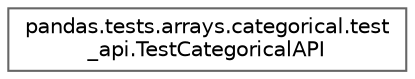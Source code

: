 digraph "Graphical Class Hierarchy"
{
 // LATEX_PDF_SIZE
  bgcolor="transparent";
  edge [fontname=Helvetica,fontsize=10,labelfontname=Helvetica,labelfontsize=10];
  node [fontname=Helvetica,fontsize=10,shape=box,height=0.2,width=0.4];
  rankdir="LR";
  Node0 [id="Node000000",label="pandas.tests.arrays.categorical.test\l_api.TestCategoricalAPI",height=0.2,width=0.4,color="grey40", fillcolor="white", style="filled",URL="$d4/d40/classpandas_1_1tests_1_1arrays_1_1categorical_1_1test__api_1_1TestCategoricalAPI.html",tooltip=" "];
}
